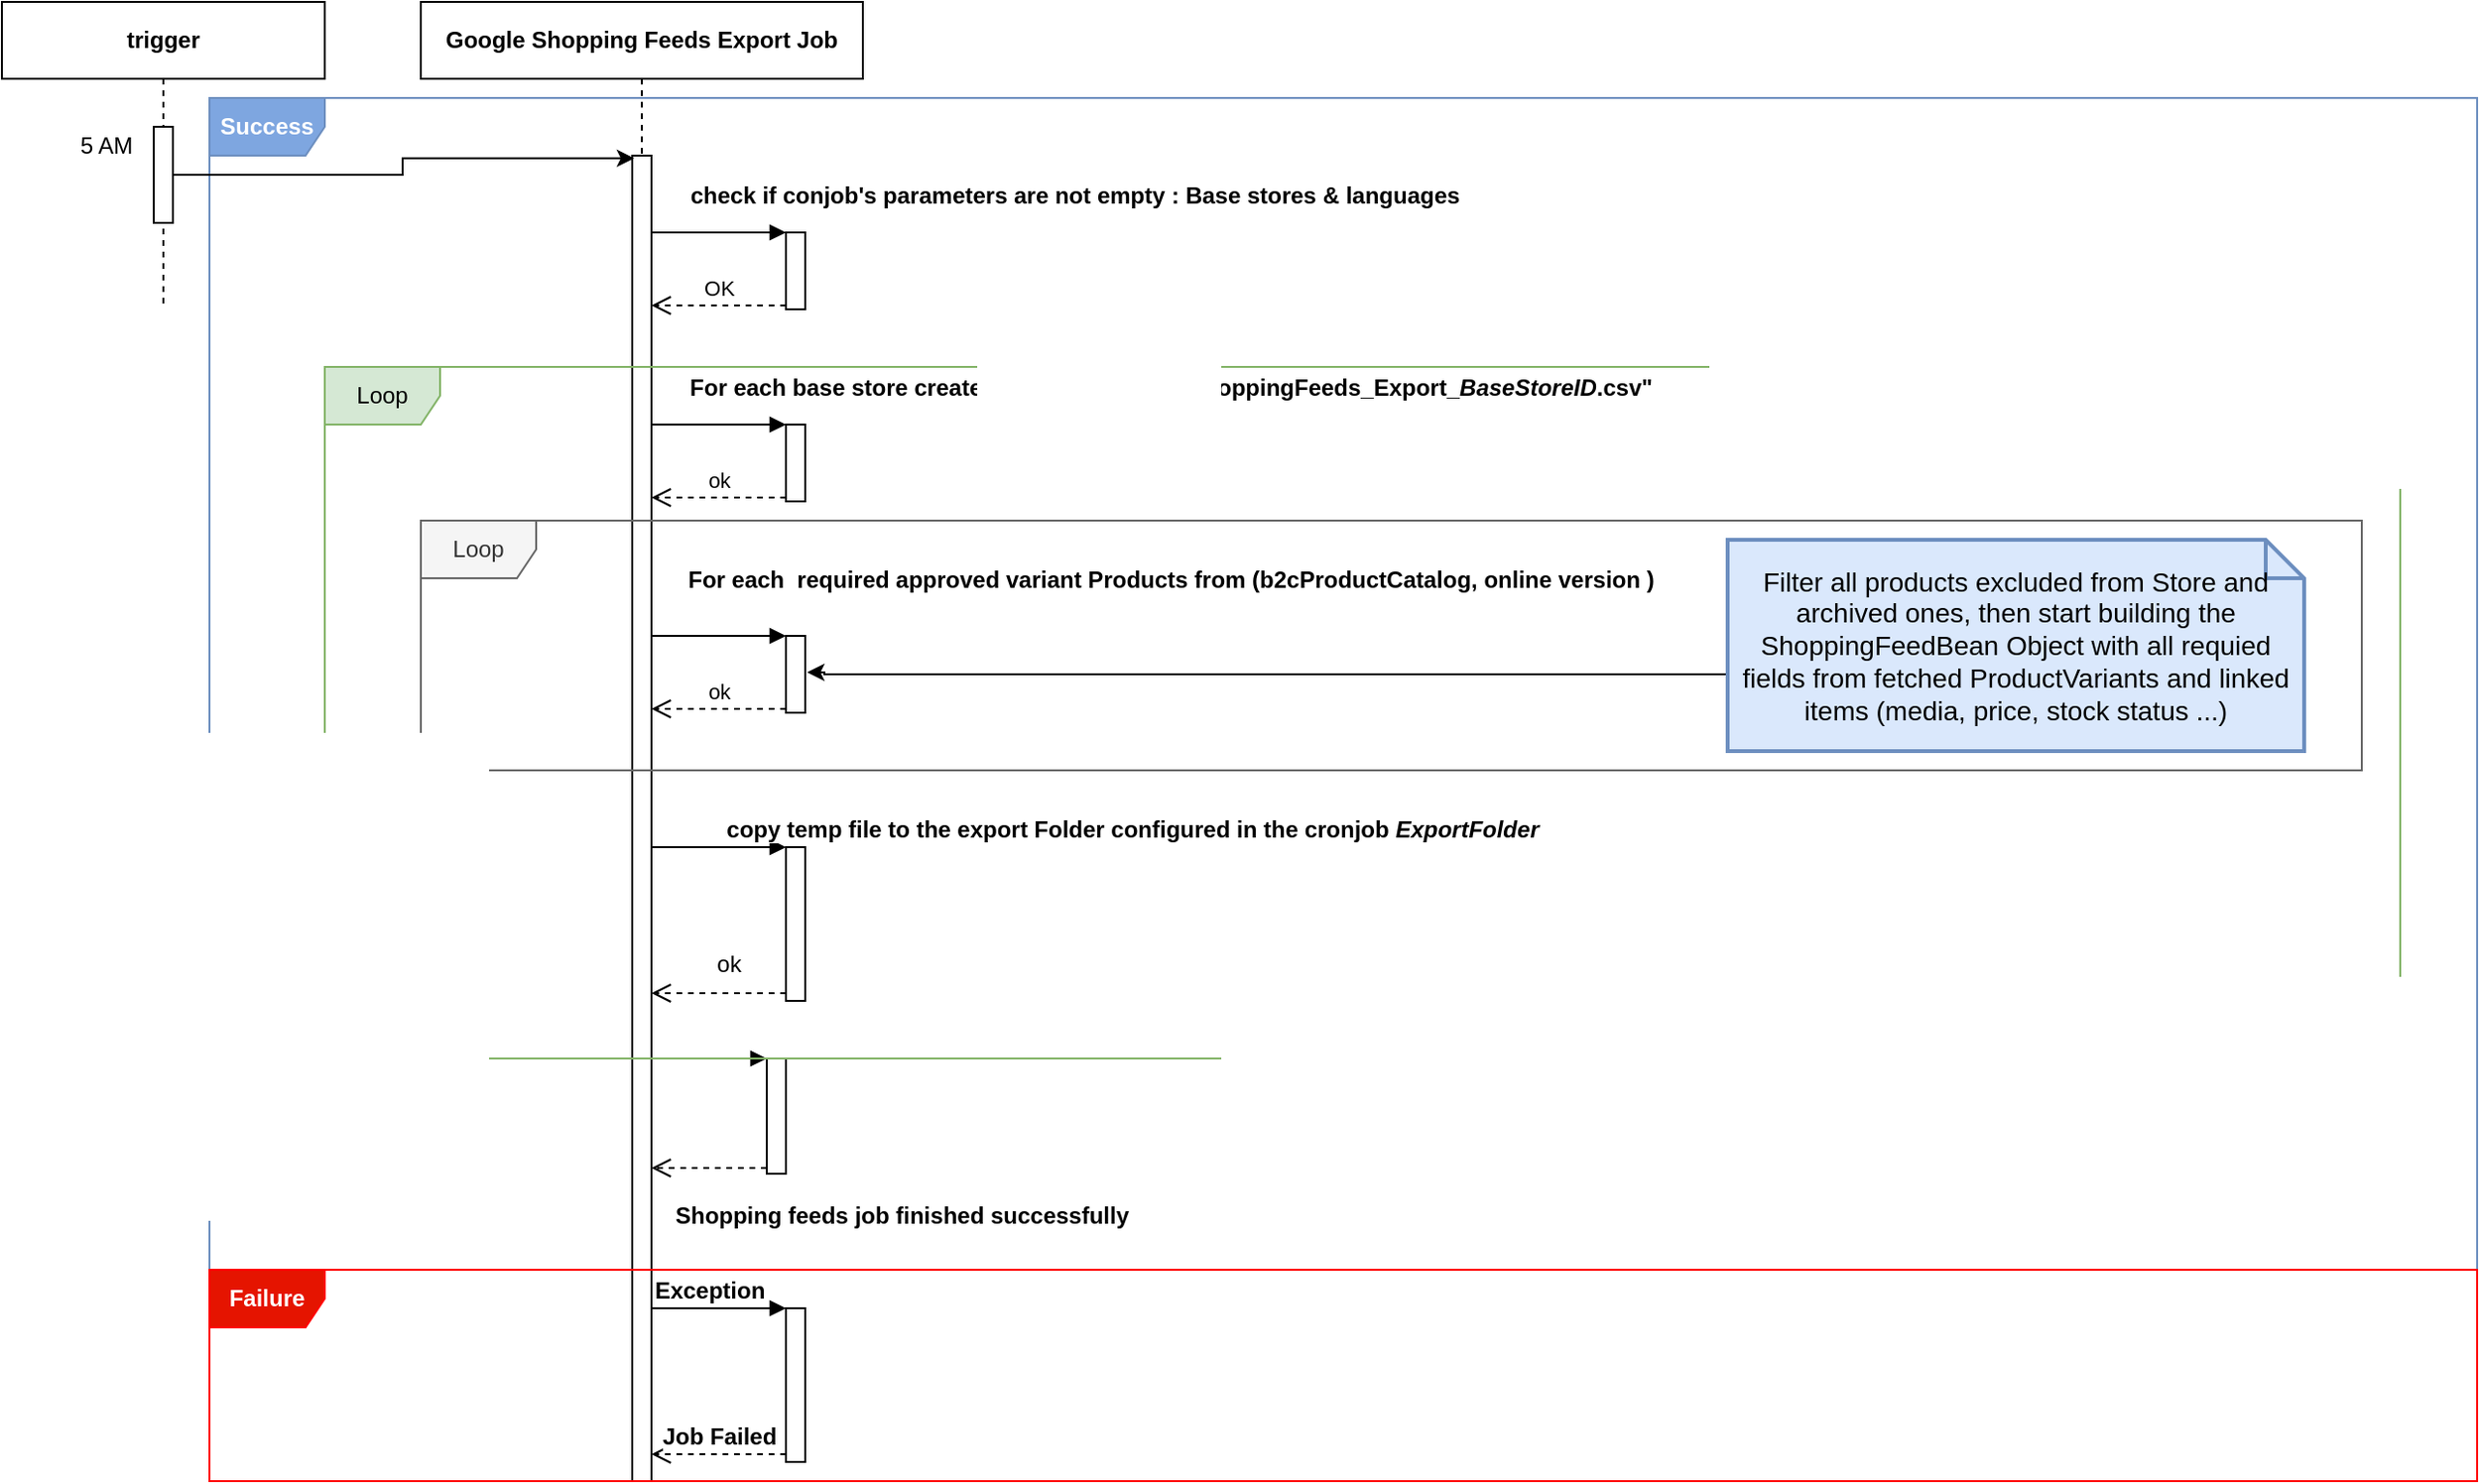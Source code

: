 <mxfile version="20.4.0" type="github">
  <diagram id="Igpn4x7Hh1Ou4ungXVDS" name="Page-1">
    <mxGraphModel dx="2526" dy="795" grid="1" gridSize="10" guides="1" tooltips="1" connect="1" arrows="1" fold="1" page="1" pageScale="1" pageWidth="1100" pageHeight="850" background="#ffffff" math="0" shadow="0">
      <root>
        <mxCell id="0" />
        <mxCell id="1" parent="0" />
        <mxCell id="sMMQY6d1q4D462ROFIbD-138" value="Success" style="shape=umlFrame;whiteSpace=wrap;html=1;labelBackgroundColor=#7EA6E0;strokeWidth=1;fontSize=12;fillColor=#7EA6E0;strokeColor=#6c8ebf;fontStyle=1;fontColor=#FFFFFF;" vertex="1" parent="1">
          <mxGeometry x="20" y="250" width="1180" height="610" as="geometry" />
        </mxCell>
        <mxCell id="sMMQY6d1q4D462ROFIbD-105" value="&lt;b&gt;trigger&lt;/b&gt;" style="shape=umlLifeline;perimeter=lifelinePerimeter;whiteSpace=wrap;html=1;container=1;collapsible=0;recursiveResize=0;outlineConnect=0;" vertex="1" parent="1">
          <mxGeometry x="-88" y="200" width="168" height="160" as="geometry" />
        </mxCell>
        <mxCell id="sMMQY6d1q4D462ROFIbD-107" value="" style="html=1;points=[];perimeter=orthogonalPerimeter;" vertex="1" parent="sMMQY6d1q4D462ROFIbD-105">
          <mxGeometry x="79" y="65" width="10" height="50" as="geometry" />
        </mxCell>
        <mxCell id="sMMQY6d1q4D462ROFIbD-136" value="5 AM" style="text;html=1;align=center;verticalAlign=middle;resizable=0;points=[];autosize=1;strokeColor=none;fillColor=none;fontSize=12;fontColor=#000000;" vertex="1" parent="sMMQY6d1q4D462ROFIbD-105">
          <mxGeometry x="29" y="60" width="50" height="30" as="geometry" />
        </mxCell>
        <mxCell id="sMMQY6d1q4D462ROFIbD-110" value="&lt;b&gt;Google Shopping Feeds Export Job&lt;/b&gt;" style="shape=umlLifeline;perimeter=lifelinePerimeter;whiteSpace=wrap;html=1;container=1;collapsible=0;recursiveResize=0;outlineConnect=0;" vertex="1" parent="1">
          <mxGeometry x="130" y="200" width="230" height="770" as="geometry" />
        </mxCell>
        <mxCell id="sMMQY6d1q4D462ROFIbD-108" value="" style="html=1;points=[];perimeter=orthogonalPerimeter;" vertex="1" parent="sMMQY6d1q4D462ROFIbD-110">
          <mxGeometry x="110" y="80" width="10" height="690" as="geometry" />
        </mxCell>
        <mxCell id="sMMQY6d1q4D462ROFIbD-112" value="" style="html=1;points=[];perimeter=orthogonalPerimeter;" vertex="1" parent="sMMQY6d1q4D462ROFIbD-110">
          <mxGeometry x="190" y="120" width="10" height="40" as="geometry" />
        </mxCell>
        <mxCell id="sMMQY6d1q4D462ROFIbD-113" value="&lt;font style=&quot;font-size: 12px;&quot;&gt;&lt;b&gt;check if conjob&#39;s parameters are not empty : Base stores &amp;amp; languages&lt;/b&gt;&lt;/font&gt;" style="html=1;verticalAlign=bottom;endArrow=block;entryX=0;entryY=0;rounded=0;" edge="1" parent="sMMQY6d1q4D462ROFIbD-110">
          <mxGeometry x="1" y="150" relative="1" as="geometry">
            <mxPoint x="120" y="120" as="sourcePoint" />
            <mxPoint x="190" y="120" as="targetPoint" />
            <mxPoint x="150" y="140" as="offset" />
          </mxGeometry>
        </mxCell>
        <mxCell id="sMMQY6d1q4D462ROFIbD-114" value="OK" style="html=1;verticalAlign=bottom;endArrow=open;dashed=1;endSize=8;exitX=0;exitY=0.95;rounded=0;" edge="1" source="sMMQY6d1q4D462ROFIbD-112" parent="sMMQY6d1q4D462ROFIbD-110">
          <mxGeometry relative="1" as="geometry">
            <mxPoint x="120" y="158" as="targetPoint" />
          </mxGeometry>
        </mxCell>
        <mxCell id="sMMQY6d1q4D462ROFIbD-125" value="" style="html=1;points=[];perimeter=orthogonalPerimeter;fontSize=12;fontColor=#000000;" vertex="1" parent="sMMQY6d1q4D462ROFIbD-110">
          <mxGeometry x="190" y="440" width="10" height="80" as="geometry" />
        </mxCell>
        <mxCell id="sMMQY6d1q4D462ROFIbD-126" value="&lt;b&gt;copy temp file to the export Folder configured in the cronjob &lt;i&gt;ExportFolder&lt;/i&gt;&lt;br&gt;&lt;/b&gt;" style="html=1;verticalAlign=bottom;endArrow=block;entryX=0;entryY=0;rounded=0;fontSize=12;fontColor=#000000;" edge="1" target="sMMQY6d1q4D462ROFIbD-125" parent="sMMQY6d1q4D462ROFIbD-110">
          <mxGeometry x="1" y="180" relative="1" as="geometry">
            <mxPoint x="120" y="440" as="sourcePoint" />
            <mxPoint x="180" y="180" as="offset" />
          </mxGeometry>
        </mxCell>
        <mxCell id="sMMQY6d1q4D462ROFIbD-127" value="ok" style="html=1;verticalAlign=bottom;endArrow=open;dashed=1;endSize=8;exitX=0;exitY=0.95;rounded=0;fontSize=12;fontColor=#000000;" edge="1" source="sMMQY6d1q4D462ROFIbD-125" parent="sMMQY6d1q4D462ROFIbD-110">
          <mxGeometry x="-0.143" y="-6" relative="1" as="geometry">
            <mxPoint x="120" y="516" as="targetPoint" />
            <mxPoint as="offset" />
          </mxGeometry>
        </mxCell>
        <mxCell id="sMMQY6d1q4D462ROFIbD-132" value="" style="html=1;points=[];perimeter=orthogonalPerimeter;labelBackgroundColor=#7EA6E0;fontSize=12;fontColor=#000000;" vertex="1" parent="sMMQY6d1q4D462ROFIbD-110">
          <mxGeometry x="180" y="550" width="10" height="60" as="geometry" />
        </mxCell>
        <mxCell id="sMMQY6d1q4D462ROFIbD-133" value="" style="html=1;verticalAlign=bottom;endArrow=block;entryX=0;entryY=0;rounded=0;fontSize=12;fontColor=#000000;" edge="1" target="sMMQY6d1q4D462ROFIbD-132" parent="sMMQY6d1q4D462ROFIbD-110">
          <mxGeometry relative="1" as="geometry">
            <mxPoint x="110" y="550" as="sourcePoint" />
          </mxGeometry>
        </mxCell>
        <mxCell id="sMMQY6d1q4D462ROFIbD-134" value="&lt;b&gt;Shopping feeds job finished successfully&lt;/b&gt;" style="html=1;verticalAlign=bottom;endArrow=open;dashed=1;endSize=8;exitX=0;exitY=0.95;rounded=0;fontSize=12;fontColor=#000000;" edge="1" source="sMMQY6d1q4D462ROFIbD-132" parent="sMMQY6d1q4D462ROFIbD-110">
          <mxGeometry x="-1" y="78" relative="1" as="geometry">
            <mxPoint x="120" y="607" as="targetPoint" />
            <mxPoint x="70" y="-44" as="offset" />
          </mxGeometry>
        </mxCell>
        <mxCell id="sMMQY6d1q4D462ROFIbD-144" value="" style="html=1;points=[];perimeter=orthogonalPerimeter;labelBackgroundColor=#7EA6E0;strokeWidth=1;fontSize=12;fontColor=#000000;" vertex="1" parent="sMMQY6d1q4D462ROFIbD-110">
          <mxGeometry x="190" y="680" width="10" height="80" as="geometry" />
        </mxCell>
        <mxCell id="sMMQY6d1q4D462ROFIbD-145" value="&lt;b&gt;Exception&lt;/b&gt;" style="html=1;verticalAlign=bottom;endArrow=block;entryX=0;entryY=0;rounded=0;fontSize=12;fontColor=#000000;" edge="1" target="sMMQY6d1q4D462ROFIbD-144" parent="sMMQY6d1q4D462ROFIbD-110">
          <mxGeometry x="-0.143" relative="1" as="geometry">
            <mxPoint x="120" y="680" as="sourcePoint" />
            <mxPoint as="offset" />
          </mxGeometry>
        </mxCell>
        <mxCell id="sMMQY6d1q4D462ROFIbD-146" value="&lt;b&gt;Job Failed&lt;br&gt;&lt;/b&gt;" style="html=1;verticalAlign=bottom;endArrow=open;dashed=1;endSize=8;exitX=0;exitY=0.95;rounded=0;fontSize=12;fontColor=#000000;" edge="1" source="sMMQY6d1q4D462ROFIbD-144" parent="sMMQY6d1q4D462ROFIbD-110">
          <mxGeometry relative="1" as="geometry">
            <mxPoint x="120" y="756" as="targetPoint" />
          </mxGeometry>
        </mxCell>
        <mxCell id="sMMQY6d1q4D462ROFIbD-115" value="" style="html=1;points=[];perimeter=orthogonalPerimeter;" vertex="1" parent="1">
          <mxGeometry x="320" y="420" width="10" height="40" as="geometry" />
        </mxCell>
        <mxCell id="sMMQY6d1q4D462ROFIbD-116" value="&lt;font style=&quot;font-size: 12px;&quot;&gt;&lt;b&gt;For each base store create a tempo CSV file &quot;ShoppingFeeds_Export_&lt;i&gt;BaseStoreID&lt;/i&gt;.csv&quot;&lt;br&gt;&lt;/b&gt;&lt;/font&gt;" style="html=1;verticalAlign=bottom;endArrow=block;entryX=0;entryY=0;rounded=0;" edge="1" parent="1" target="sMMQY6d1q4D462ROFIbD-115">
          <mxGeometry x="1" y="200" relative="1" as="geometry">
            <mxPoint x="250" y="420" as="sourcePoint" />
            <mxPoint x="200" y="190" as="offset" />
          </mxGeometry>
        </mxCell>
        <mxCell id="sMMQY6d1q4D462ROFIbD-117" value="ok" style="html=1;verticalAlign=bottom;endArrow=open;dashed=1;endSize=8;exitX=0;exitY=0.95;rounded=0;" edge="1" parent="1" source="sMMQY6d1q4D462ROFIbD-115">
          <mxGeometry relative="1" as="geometry">
            <mxPoint x="250" y="458" as="targetPoint" />
          </mxGeometry>
        </mxCell>
        <mxCell id="sMMQY6d1q4D462ROFIbD-118" value="" style="html=1;points=[];perimeter=orthogonalPerimeter;" vertex="1" parent="1">
          <mxGeometry x="320" y="530" width="10" height="40" as="geometry" />
        </mxCell>
        <mxCell id="sMMQY6d1q4D462ROFIbD-119" value="&lt;font style=&quot;font-size: 12px;&quot;&gt;&lt;b&gt;For each&amp;nbsp; required approved variant Products from (b2cProductCatalog, online version )&lt;br&gt;&lt;/b&gt;&lt;/font&gt;" style="html=1;verticalAlign=bottom;endArrow=block;entryX=0;entryY=0;rounded=0;" edge="1" parent="1" target="sMMQY6d1q4D462ROFIbD-118">
          <mxGeometry x="1" y="201" relative="1" as="geometry">
            <mxPoint x="250" y="530" as="sourcePoint" />
            <mxPoint x="200" y="181" as="offset" />
          </mxGeometry>
        </mxCell>
        <mxCell id="sMMQY6d1q4D462ROFIbD-120" value="ok" style="html=1;verticalAlign=bottom;endArrow=open;dashed=1;endSize=8;exitX=0;exitY=0.95;rounded=0;" edge="1" parent="1" source="sMMQY6d1q4D462ROFIbD-118">
          <mxGeometry relative="1" as="geometry">
            <mxPoint x="250" y="568" as="targetPoint" />
          </mxGeometry>
        </mxCell>
        <mxCell id="sMMQY6d1q4D462ROFIbD-128" style="edgeStyle=orthogonalEdgeStyle;rounded=0;orthogonalLoop=1;jettySize=auto;html=1;fontSize=12;fontColor=#000000;entryX=1.1;entryY=0.475;entryDx=0;entryDy=0;entryPerimeter=0;" edge="1" parent="1" source="sMMQY6d1q4D462ROFIbD-121" target="sMMQY6d1q4D462ROFIbD-118">
          <mxGeometry relative="1" as="geometry">
            <Array as="points">
              <mxPoint x="340" y="550" />
              <mxPoint x="340" y="549" />
            </Array>
          </mxGeometry>
        </mxCell>
        <mxCell id="sMMQY6d1q4D462ROFIbD-121" value="&lt;div align=&quot;center&quot;&gt;Filter all products excluded from Store and archived ones, then start building the ShoppingFeedBean Object with all requied fields from fetched ProductVariants and linked items (media, price, stock status ...)&lt;/div&gt;" style="shape=note;strokeWidth=2;fontSize=14;size=20;whiteSpace=wrap;html=1;fillColor=#dae8fc;strokeColor=#6c8ebf;align=center;" vertex="1" parent="1">
          <mxGeometry x="810" y="480" width="300" height="110" as="geometry" />
        </mxCell>
        <mxCell id="sMMQY6d1q4D462ROFIbD-135" style="edgeStyle=orthogonalEdgeStyle;rounded=0;orthogonalLoop=1;jettySize=auto;html=1;entryX=0.1;entryY=0.002;entryDx=0;entryDy=0;entryPerimeter=0;fontSize=12;fontColor=#000000;" edge="1" parent="1" source="sMMQY6d1q4D462ROFIbD-107" target="sMMQY6d1q4D462ROFIbD-108">
          <mxGeometry relative="1" as="geometry" />
        </mxCell>
        <mxCell id="sMMQY6d1q4D462ROFIbD-137" value="" style="shape=image;html=1;verticalAlign=top;verticalLabelPosition=bottom;labelBackgroundColor=#ffffff;imageAspect=0;aspect=fixed;image=https://cdn0.iconfinder.com/data/icons/google-material-design-3-0/48/ic_loop_48px-128.png;fontSize=12;fontColor=#000000;" vertex="1" parent="1">
          <mxGeometry x="-80" y="261" width="30" height="30" as="geometry" />
        </mxCell>
        <mxCell id="sMMQY6d1q4D462ROFIbD-130" value="Loop" style="shape=umlFrame;whiteSpace=wrap;html=1;fontSize=12;fillColor=#f5f5f5;strokeColor=#666666;fontColor=#333333;" vertex="1" parent="1">
          <mxGeometry x="130" y="470" width="1010" height="130" as="geometry" />
        </mxCell>
        <mxCell id="sMMQY6d1q4D462ROFIbD-129" value="Loop" style="shape=umlFrame;whiteSpace=wrap;html=1;fontSize=12;fillColor=#d5e8d4;strokeColor=#82b366;strokeWidth=1;" vertex="1" parent="1">
          <mxGeometry x="80" y="390" width="1080" height="360" as="geometry" />
        </mxCell>
        <mxCell id="sMMQY6d1q4D462ROFIbD-147" value="&lt;b&gt;Failure&lt;/b&gt;" style="shape=umlFrame;whiteSpace=wrap;html=1;labelBackgroundColor=none;strokeWidth=1;fontSize=12;fillColor=#e51400;strokeColor=#FF0000;fontColor=#ffffff;" vertex="1" parent="1">
          <mxGeometry x="20" y="860" width="1180" height="110" as="geometry" />
        </mxCell>
      </root>
    </mxGraphModel>
  </diagram>
</mxfile>
